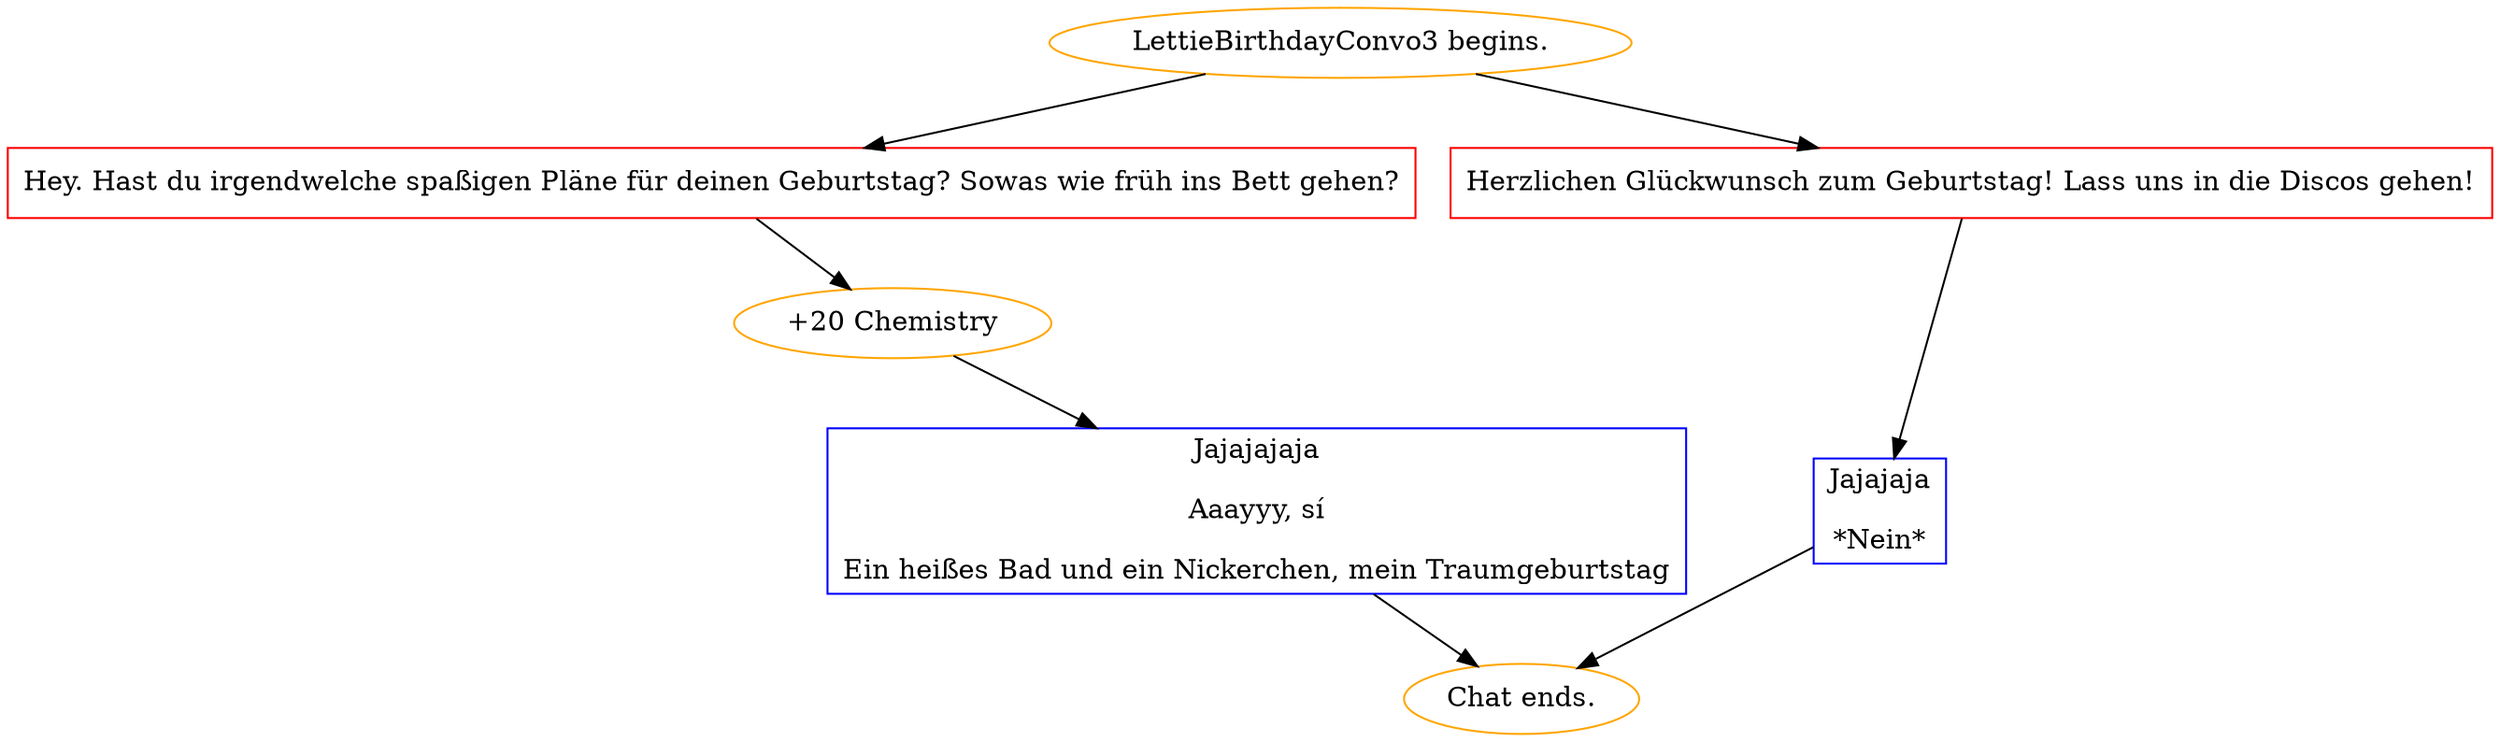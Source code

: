 digraph {
	"LettieBirthdayConvo3 begins." [color=orange];
		"LettieBirthdayConvo3 begins." -> j3023686662;
		"LettieBirthdayConvo3 begins." -> j2170656279;
	j3023686662 [label="Hey. Hast du irgendwelche spaßigen Pläne für deinen Geburtstag? Sowas wie früh ins Bett gehen?",shape=box,color=red];
		j3023686662 -> j3368494328;
	j2170656279 [label="Herzlichen Glückwunsch zum Geburtstag! Lass uns in die Discos gehen!",shape=box,color=red];
		j2170656279 -> j2574959822;
	j3368494328 [label="+20 Chemistry",color=orange];
		j3368494328 -> j1016889319;
	j2574959822 [label="Jajajaja
*Nein*",shape=box,color=blue];
		j2574959822 -> "Chat ends.";
	j1016889319 [label="Jajajajaja
Aaayyy, sí
Ein heißes Bad und ein Nickerchen, mein Traumgeburtstag",shape=box,color=blue];
		j1016889319 -> "Chat ends.";
	"Chat ends." [color=orange];
}